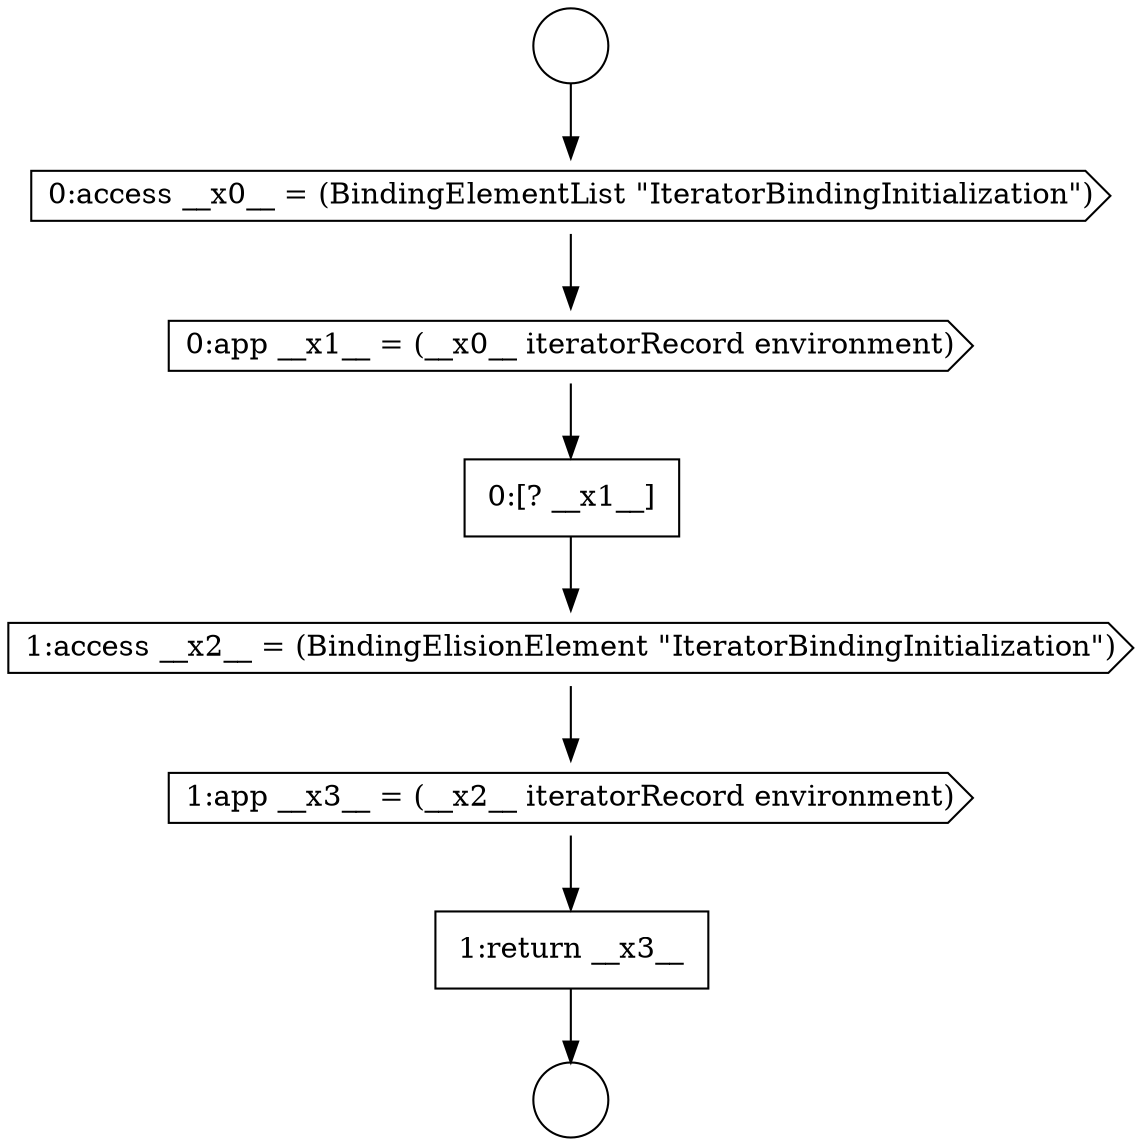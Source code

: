 digraph {
  node6332 [shape=none, margin=0, label=<<font color="black">
    <table border="0" cellborder="1" cellspacing="0" cellpadding="10">
      <tr><td align="left">1:return __x3__</td></tr>
    </table>
  </font>> color="black" fillcolor="white" style=filled]
  node6327 [shape=cds, label=<<font color="black">0:access __x0__ = (BindingElementList &quot;IteratorBindingInitialization&quot;)</font>> color="black" fillcolor="white" style=filled]
  node6328 [shape=cds, label=<<font color="black">0:app __x1__ = (__x0__ iteratorRecord environment)</font>> color="black" fillcolor="white" style=filled]
  node6331 [shape=cds, label=<<font color="black">1:app __x3__ = (__x2__ iteratorRecord environment)</font>> color="black" fillcolor="white" style=filled]
  node6325 [shape=circle label=" " color="black" fillcolor="white" style=filled]
  node6330 [shape=cds, label=<<font color="black">1:access __x2__ = (BindingElisionElement &quot;IteratorBindingInitialization&quot;)</font>> color="black" fillcolor="white" style=filled]
  node6326 [shape=circle label=" " color="black" fillcolor="white" style=filled]
  node6329 [shape=none, margin=0, label=<<font color="black">
    <table border="0" cellborder="1" cellspacing="0" cellpadding="10">
      <tr><td align="left">0:[? __x1__]</td></tr>
    </table>
  </font>> color="black" fillcolor="white" style=filled]
  node6329 -> node6330 [ color="black"]
  node6332 -> node6326 [ color="black"]
  node6328 -> node6329 [ color="black"]
  node6331 -> node6332 [ color="black"]
  node6330 -> node6331 [ color="black"]
  node6327 -> node6328 [ color="black"]
  node6325 -> node6327 [ color="black"]
}
